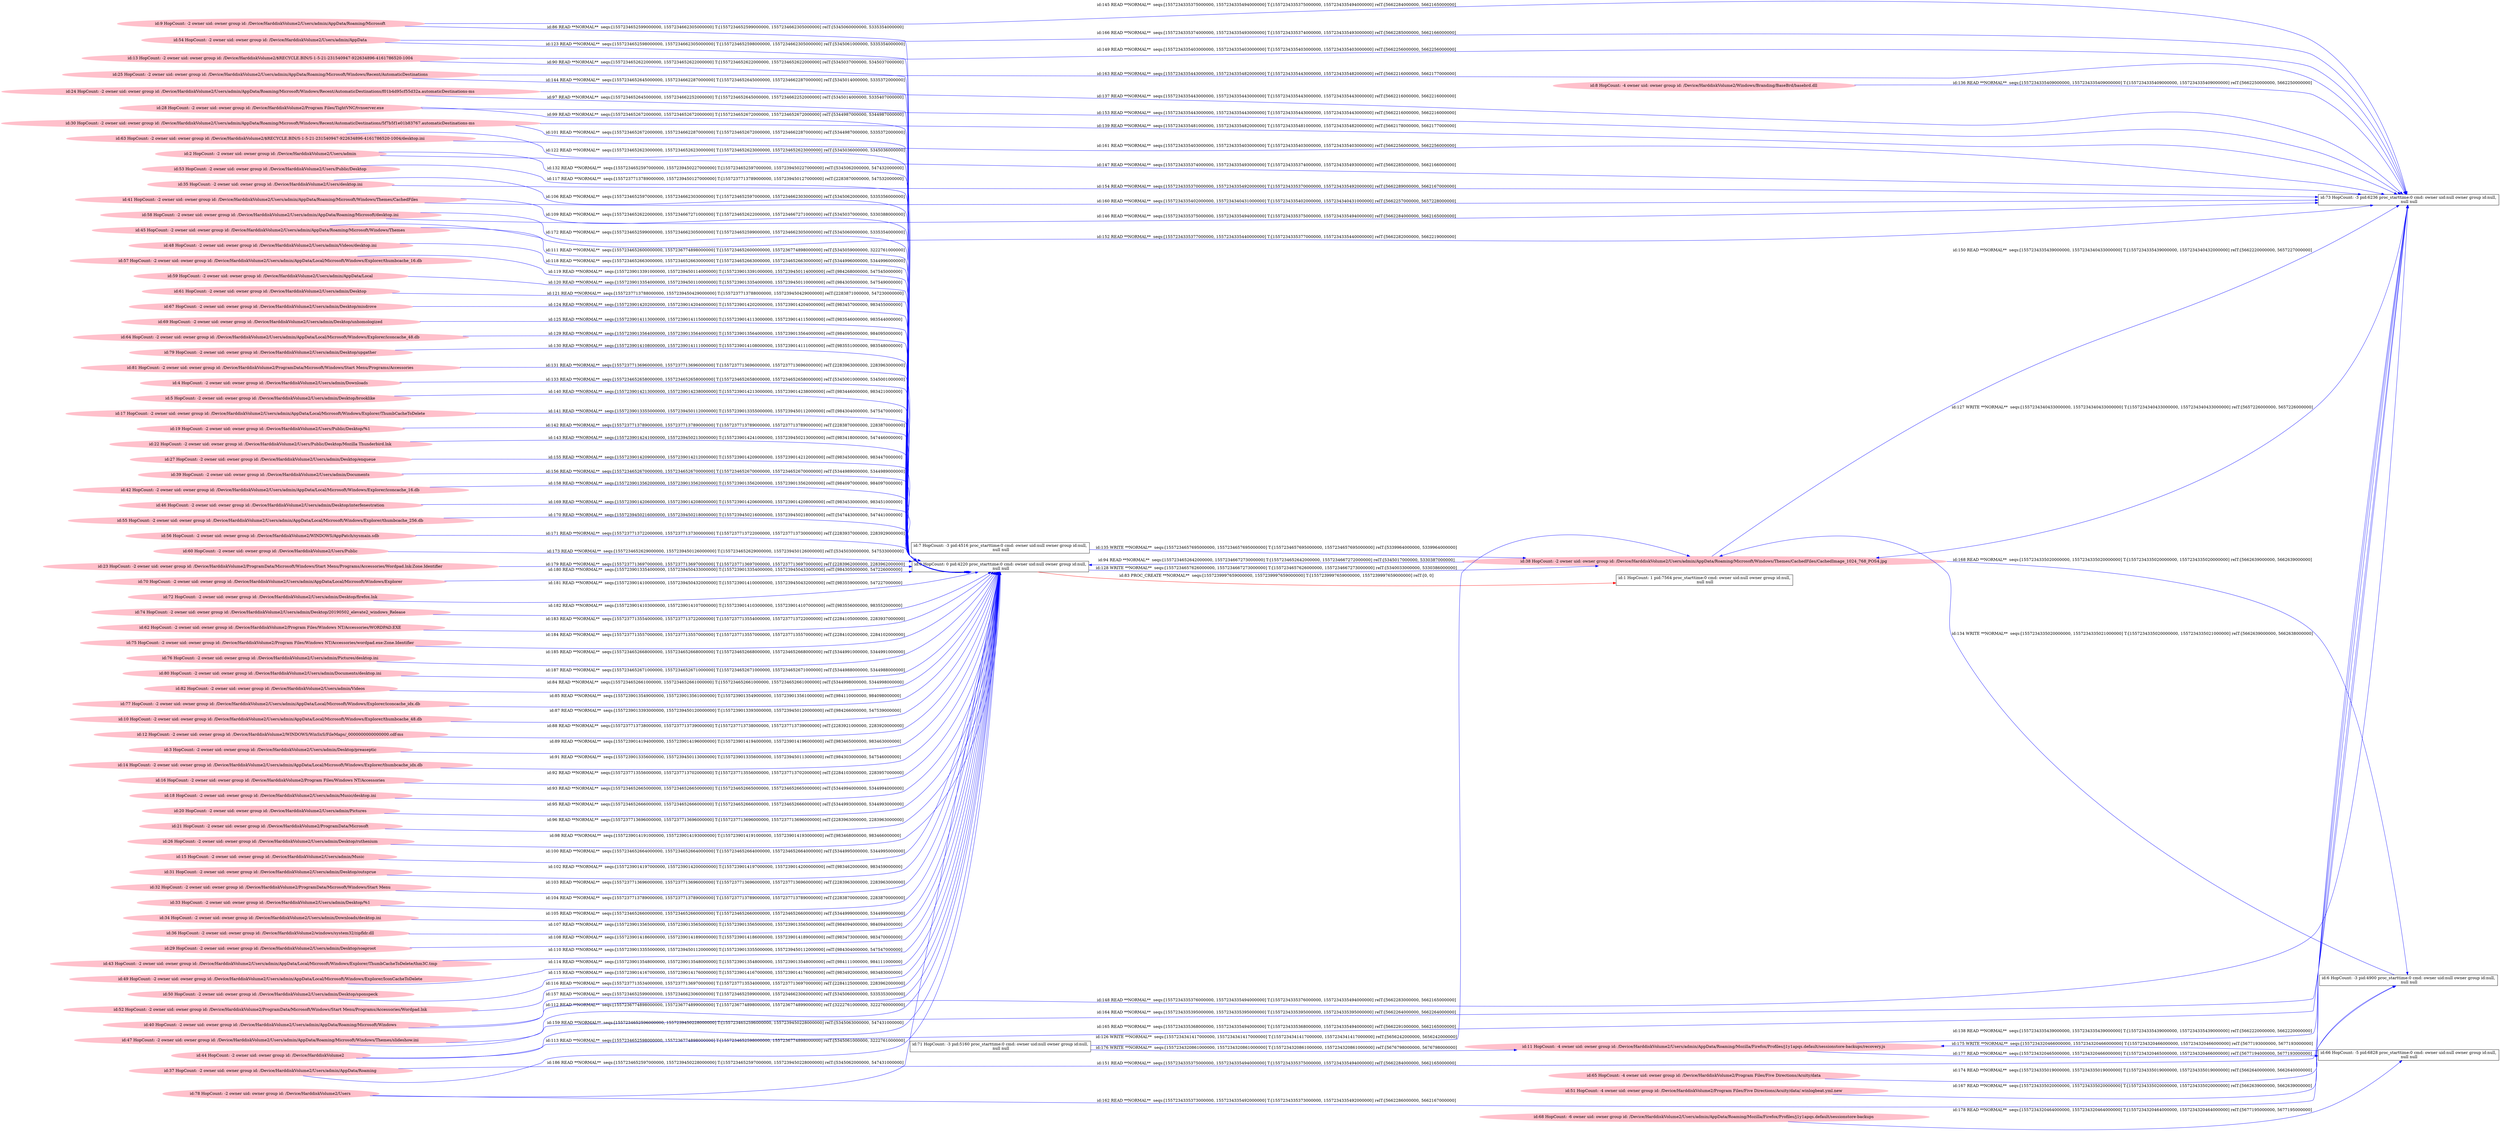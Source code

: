 digraph  {
rankdir=LR
"0"[color=black,label="id:0 HopCount: 0 pid:4220 proc_starttime:0 cmd: owner uid:null owner group id:null,\n null null", shape=box,style=solid];
"1"[color=black,label="id:1 HopCount: 1 pid:7564 proc_starttime:0 cmd: owner uid:null owner group id:null,\n null null", shape=box,style=solid];
"0" -> "1" [id=83,__obj="PROC_CREATE"color=red,label="id:83 PROC_CREATE **NORMAL**  seqs:[1557239997659000000, 1557239997659000000] T:[1557239997659000000, 1557239997659000000] relT:[0, 0]",style=solid];
"82"[color=pink,label="id:82 HopCount: -2 owner uid: owner group id: /Device/HarddiskVolume2/Users/admin/Videos ", shape=oval,style=filled];
"82" -> "0" [id=84,__obj="READ"color=blue,label="id:84 READ **NORMAL**  seqs:[1557234652661000000, 1557234652661000000] T:[1557234652661000000, 1557234652661000000] relT:[5344998000000, 5344998000000]",style=solid];
"77"[color=pink,label="id:77 HopCount: -2 owner uid: owner group id: /Device/HarddiskVolume2/Users/admin/AppData/Local/Microsoft/Windows/Explorer/iconcache_idx.db ", shape=oval,style=filled];
"77" -> "0" [id=85,__obj="READ"color=blue,label="id:85 READ **NORMAL**  seqs:[1557239013549000000, 1557239013561000000] T:[1557239013549000000, 1557239013561000000] relT:[984110000000, 984098000000]",style=solid];
"9"[color=pink,label="id:9 HopCount: -2 owner uid: owner group id: /Device/HarddiskVolume2/Users/admin/AppData/Roaming/Microsoft ", shape=oval,style=filled];
"9" -> "0" [id=86,__obj="READ"color=blue,label="id:86 READ **NORMAL**  seqs:[1557234652599000000, 1557234662305000000] T:[1557234652599000000, 1557234662305000000] relT:[5345060000000, 5335354000000]",style=solid];
"10"[color=pink,label="id:10 HopCount: -2 owner uid: owner group id: /Device/HarddiskVolume2/Users/admin/AppData/Local/Microsoft/Windows/Explorer/thumbcache_48.db ", shape=oval,style=filled];
"10" -> "0" [id=87,__obj="READ"color=blue,label="id:87 READ **NORMAL**  seqs:[1557239013393000000, 1557239450120000000] T:[1557239013393000000, 1557239450120000000] relT:[984266000000, 547539000000]",style=solid];
"12"[color=pink,label="id:12 HopCount: -2 owner uid: owner group id: /Device/HarddiskVolume2/WINDOWS/WinSxS/FileMaps/_0000000000000000.cdf-ms ", shape=oval,style=filled];
"12" -> "0" [id=88,__obj="READ"color=blue,label="id:88 READ **NORMAL**  seqs:[1557237713738000000, 1557237713739000000] T:[1557237713738000000, 1557237713739000000] relT:[2283921000000, 2283920000000]",style=solid];
"3"[color=pink,label="id:3 HopCount: -2 owner uid: owner group id: /Device/HarddiskVolume2/Users/admin/Desktop/preaseptic ", shape=oval,style=filled];
"3" -> "0" [id=89,__obj="READ"color=blue,label="id:89 READ **NORMAL**  seqs:[1557239014194000000, 1557239014196000000] T:[1557239014194000000, 1557239014196000000] relT:[983465000000, 983463000000]",style=solid];
"13"[color=pink,label="id:13 HopCount: -2 owner uid: owner group id: /Device/HarddiskVolume2/$RECYCLE.BIN/S-1-5-21-231540947-922634896-4161786520-1004 ", shape=oval,style=filled];
"13" -> "0" [id=90,__obj="READ"color=blue,label="id:90 READ **NORMAL**  seqs:[1557234652622000000, 1557234652622000000] T:[1557234652622000000, 1557234652622000000] relT:[5345037000000, 5345037000000]",style=solid];
"14"[color=pink,label="id:14 HopCount: -2 owner uid: owner group id: /Device/HarddiskVolume2/Users/admin/AppData/Local/Microsoft/Windows/Explorer/thumbcache_idx.db ", shape=oval,style=filled];
"14" -> "0" [id=91,__obj="READ"color=blue,label="id:91 READ **NORMAL**  seqs:[1557239013356000000, 1557239450113000000] T:[1557239013356000000, 1557239450113000000] relT:[984303000000, 547546000000]",style=solid];
"16"[color=pink,label="id:16 HopCount: -2 owner uid: owner group id: /Device/HarddiskVolume2/Program Files/Windows NT/Accessories ", shape=oval,style=filled];
"16" -> "0" [id=92,__obj="READ"color=blue,label="id:92 READ **NORMAL**  seqs:[1557237713556000000, 1557237713702000000] T:[1557237713556000000, 1557237713702000000] relT:[2284103000000, 2283957000000]",style=solid];
"18"[color=pink,label="id:18 HopCount: -2 owner uid: owner group id: /Device/HarddiskVolume2/Users/admin/Music/desktop.ini ", shape=oval,style=filled];
"18" -> "0" [id=93,__obj="READ"color=blue,label="id:93 READ **NORMAL**  seqs:[1557234652665000000, 1557234652665000000] T:[1557234652665000000, 1557234652665000000] relT:[5344994000000, 5344994000000]",style=solid];
"38"[color=pink,label="id:38 HopCount: -2 owner uid: owner group id: /Device/HarddiskVolume2/Users/admin/AppData/Roaming/Microsoft/Windows/Themes/CachedFiles/CachedImage_1024_768_POS4.jpg ", shape=oval,style=filled];
"38" -> "0" [id=94,__obj="READ"color=blue,label="id:94 READ **NORMAL**  seqs:[1557234652642000000, 1557234667273000000] T:[1557234652642000000, 1557234667272000000] relT:[5345017000000, 5330387000000]",style=solid];
"20"[color=pink,label="id:20 HopCount: -2 owner uid: owner group id: /Device/HarddiskVolume2/Users/admin/Pictures ", shape=oval,style=filled];
"20" -> "0" [id=95,__obj="READ"color=blue,label="id:95 READ **NORMAL**  seqs:[1557234652666000000, 1557234652666000000] T:[1557234652666000000, 1557234652666000000] relT:[5344993000000, 5344993000000]",style=solid];
"21"[color=pink,label="id:21 HopCount: -2 owner uid: owner group id: /Device/HarddiskVolume2/ProgramData/Microsoft ", shape=oval,style=filled];
"21" -> "0" [id=96,__obj="READ"color=blue,label="id:96 READ **NORMAL**  seqs:[1557237713696000000, 1557237713696000000] T:[1557237713696000000, 1557237713696000000] relT:[2283963000000, 2283963000000]",style=solid];
"24"[color=pink,label="id:24 HopCount: -2 owner uid: owner group id: /Device/HarddiskVolume2/Users/admin/AppData/Roaming/Microsoft/Windows/Recent/AutomaticDestinations/f01b4d95cf55d32a.automaticDestinations-ms ", shape=oval,style=filled];
"24" -> "0" [id=97,__obj="READ"color=blue,label="id:97 READ **NORMAL**  seqs:[1557234652645000000, 1557234662252000000] T:[1557234652645000000, 1557234662252000000] relT:[5345014000000, 5335407000000]",style=solid];
"26"[color=pink,label="id:26 HopCount: -2 owner uid: owner group id: /Device/HarddiskVolume2/Users/admin/Desktop/ruthenium ", shape=oval,style=filled];
"26" -> "0" [id=98,__obj="READ"color=blue,label="id:98 READ **NORMAL**  seqs:[1557239014191000000, 1557239014193000000] T:[1557239014191000000, 1557239014193000000] relT:[983468000000, 983466000000]",style=solid];
"28"[color=pink,label="id:28 HopCount: -2 owner uid: owner group id: /Device/HarddiskVolume2/Program Files/TightVNC/tvnserver.exe ", shape=oval,style=filled];
"28" -> "0" [id=99,__obj="READ"color=blue,label="id:99 READ **NORMAL**  seqs:[1557234652672000000, 1557234652672000000] T:[1557234652672000000, 1557234652672000000] relT:[5344987000000, 5344987000000]",style=solid];
"15"[color=pink,label="id:15 HopCount: -2 owner uid: owner group id: /Device/HarddiskVolume2/Users/admin/Music ", shape=oval,style=filled];
"15" -> "0" [id=100,__obj="READ"color=blue,label="id:100 READ **NORMAL**  seqs:[1557234652664000000, 1557234652664000000] T:[1557234652664000000, 1557234652664000000] relT:[5344995000000, 5344995000000]",style=solid];
"30"[color=pink,label="id:30 HopCount: -2 owner uid: owner group id: /Device/HarddiskVolume2/Users/admin/AppData/Roaming/Microsoft/Windows/Recent/AutomaticDestinations/5f7b5f1e01b83767.automaticDestinations-ms ", shape=oval,style=filled];
"30" -> "0" [id=101,__obj="READ"color=blue,label="id:101 READ **NORMAL**  seqs:[1557234652672000000, 1557234662287000000] T:[1557234652672000000, 1557234662287000000] relT:[5344987000000, 5335372000000]",style=solid];
"31"[color=pink,label="id:31 HopCount: -2 owner uid: owner group id: /Device/HarddiskVolume2/Users/admin/Desktop/outsprue ", shape=oval,style=filled];
"31" -> "0" [id=102,__obj="READ"color=blue,label="id:102 READ **NORMAL**  seqs:[1557239014197000000, 1557239014200000000] T:[1557239014197000000, 1557239014200000000] relT:[983462000000, 983459000000]",style=solid];
"32"[color=pink,label="id:32 HopCount: -2 owner uid: owner group id: /Device/HarddiskVolume2/ProgramData/Microsoft/Windows/Start Menu ", shape=oval,style=filled];
"32" -> "0" [id=103,__obj="READ"color=blue,label="id:103 READ **NORMAL**  seqs:[1557237713696000000, 1557237713696000000] T:[1557237713696000000, 1557237713696000000] relT:[2283963000000, 2283963000000]",style=solid];
"33"[color=pink,label="id:33 HopCount: -2 owner uid: owner group id: /Device/HarddiskVolume2/Users/admin/Desktop/%1 ", shape=oval,style=filled];
"33" -> "0" [id=104,__obj="READ"color=blue,label="id:104 READ **NORMAL**  seqs:[1557237713789000000, 1557237713789000000] T:[1557237713789000000, 1557237713789000000] relT:[2283870000000, 2283870000000]",style=solid];
"34"[color=pink,label="id:34 HopCount: -2 owner uid: owner group id: /Device/HarddiskVolume2/Users/admin/Downloads/desktop.ini ", shape=oval,style=filled];
"34" -> "0" [id=105,__obj="READ"color=blue,label="id:105 READ **NORMAL**  seqs:[1557234652660000000, 1557234652660000000] T:[1557234652660000000, 1557234652660000000] relT:[5344999000000, 5344999000000]",style=solid];
"35"[color=pink,label="id:35 HopCount: -2 owner uid: owner group id: /Device/HarddiskVolume2/Users/desktop.ini ", shape=oval,style=filled];
"35" -> "0" [id=106,__obj="READ"color=blue,label="id:106 READ **NORMAL**  seqs:[1557234652597000000, 1557234662303000000] T:[1557234652597000000, 1557234662303000000] relT:[5345062000000, 5335356000000]",style=solid];
"36"[color=pink,label="id:36 HopCount: -2 owner uid: owner group id: /Device/HarddiskVolume2/windows/system32/zipfldr.dll ", shape=oval,style=filled];
"36" -> "0" [id=107,__obj="READ"color=blue,label="id:107 READ **NORMAL**  seqs:[1557239013565000000, 1557239013565000000] T:[1557239013565000000, 1557239013565000000] relT:[984094000000, 984094000000]",style=solid];
"29"[color=pink,label="id:29 HopCount: -2 owner uid: owner group id: /Device/HarddiskVolume2/Users/admin/Desktop/soaproot ", shape=oval,style=filled];
"29" -> "0" [id=108,__obj="READ"color=blue,label="id:108 READ **NORMAL**  seqs:[1557239014186000000, 1557239014189000000] T:[1557239014186000000, 1557239014189000000] relT:[983473000000, 983470000000]",style=solid];
"41"[color=pink,label="id:41 HopCount: -2 owner uid: owner group id: /Device/HarddiskVolume2/Users/admin/AppData/Roaming/Microsoft/Windows/Themes/CachedFiles ", shape=oval,style=filled];
"41" -> "0" [id=109,__obj="READ"color=blue,label="id:109 READ **NORMAL**  seqs:[1557234652622000000, 1557234667271000000] T:[1557234652622000000, 1557234667271000000] relT:[5345037000000, 5330388000000]",style=solid];
"43"[color=pink,label="id:43 HopCount: -2 owner uid: owner group id: /Device/HarddiskVolume2/Users/admin/AppData/Local/Microsoft/Windows/Explorer/ThumbCacheToDelete/thm3C.tmp ", shape=oval,style=filled];
"43" -> "0" [id=110,__obj="READ"color=blue,label="id:110 READ **NORMAL**  seqs:[1557239013355000000, 1557239450112000000] T:[1557239013355000000, 1557239450112000000] relT:[984304000000, 547547000000]",style=solid];
"45"[color=pink,label="id:45 HopCount: -2 owner uid: owner group id: /Device/HarddiskVolume2/Users/admin/AppData/Roaming/Microsoft/Windows/Themes ", shape=oval,style=filled];
"45" -> "0" [id=111,__obj="READ"color=blue,label="id:111 READ **NORMAL**  seqs:[1557234652600000000, 1557236774898000000] T:[1557234652600000000, 1557236774898000000] relT:[5345059000000, 3222761000000]",style=solid];
"47"[color=pink,label="id:47 HopCount: -2 owner uid: owner group id: /Device/HarddiskVolume2/Users/admin/AppData/Roaming/Microsoft/Windows/Themes/slideshow.ini ", shape=oval,style=filled];
"47" -> "0" [id=112,__obj="READ"color=blue,label="id:112 READ **NORMAL**  seqs:[1557236774898000000, 1557236774899000000] T:[1557236774898000000, 1557236774899000000] relT:[3222761000000, 3222760000000]",style=solid];
"37"[color=pink,label="id:37 HopCount: -2 owner uid: owner group id: /Device/HarddiskVolume2/Users/admin/AppData/Roaming ", shape=oval,style=filled];
"37" -> "0" [id=113,__obj="READ"color=blue,label="id:113 READ **NORMAL**  seqs:[1557234652598000000, 1557236774898000000] T:[1557234652598000000, 1557236774898000000] relT:[5345061000000, 3222761000000]",style=solid];
"49"[color=pink,label="id:49 HopCount: -2 owner uid: owner group id: /Device/HarddiskVolume2/Users/admin/AppData/Local/Microsoft/Windows/Explorer/IconCacheToDelete ", shape=oval,style=filled];
"49" -> "0" [id=114,__obj="READ"color=blue,label="id:114 READ **NORMAL**  seqs:[1557239013548000000, 1557239013548000000] T:[1557239013548000000, 1557239013548000000] relT:[984111000000, 984111000000]",style=solid];
"50"[color=pink,label="id:50 HopCount: -2 owner uid: owner group id: /Device/HarddiskVolume2/Users/admin/Desktop/sponspeck ", shape=oval,style=filled];
"50" -> "0" [id=115,__obj="READ"color=blue,label="id:115 READ **NORMAL**  seqs:[1557239014167000000, 1557239014176000000] T:[1557239014167000000, 1557239014176000000] relT:[983492000000, 983483000000]",style=solid];
"52"[color=pink,label="id:52 HopCount: -2 owner uid: owner group id: /Device/HarddiskVolume2/ProgramData/Microsoft/Windows/Start Menu/Programs/Accessories/Wordpad.lnk ", shape=oval,style=filled];
"52" -> "0" [id=116,__obj="READ"color=blue,label="id:116 READ **NORMAL**  seqs:[1557237713534000000, 1557237713697000000] T:[1557237713534000000, 1557237713697000000] relT:[2284125000000, 2283962000000]",style=solid];
"53"[color=pink,label="id:53 HopCount: -2 owner uid: owner group id: /Device/HarddiskVolume2/Users/Public/Desktop ", shape=oval,style=filled];
"53" -> "0" [id=117,__obj="READ"color=blue,label="id:117 READ **NORMAL**  seqs:[1557237713789000000, 1557239450127000000] T:[1557237713789000000, 1557239450127000000] relT:[2283870000000, 547532000000]",style=solid];
"48"[color=pink,label="id:48 HopCount: -2 owner uid: owner group id: /Device/HarddiskVolume2/Users/admin/Videos/desktop.ini ", shape=oval,style=filled];
"48" -> "0" [id=118,__obj="READ"color=blue,label="id:118 READ **NORMAL**  seqs:[1557234652663000000, 1557234652663000000] T:[1557234652663000000, 1557234652663000000] relT:[5344996000000, 5344996000000]",style=solid];
"57"[color=pink,label="id:57 HopCount: -2 owner uid: owner group id: /Device/HarddiskVolume2/Users/admin/AppData/Local/Microsoft/Windows/Explorer/thumbcache_16.db ", shape=oval,style=filled];
"57" -> "0" [id=119,__obj="READ"color=blue,label="id:119 READ **NORMAL**  seqs:[1557239013391000000, 1557239450114000000] T:[1557239013391000000, 1557239450114000000] relT:[984268000000, 547545000000]",style=solid];
"59"[color=pink,label="id:59 HopCount: -2 owner uid: owner group id: /Device/HarddiskVolume2/Users/admin/AppData/Local ", shape=oval,style=filled];
"59" -> "0" [id=120,__obj="READ"color=blue,label="id:120 READ **NORMAL**  seqs:[1557239013354000000, 1557239450110000000] T:[1557239013354000000, 1557239450110000000] relT:[984305000000, 547549000000]",style=solid];
"61"[color=pink,label="id:61 HopCount: -2 owner uid: owner group id: /Device/HarddiskVolume2/Users/admin/Desktop ", shape=oval,style=filled];
"61" -> "0" [id=121,__obj="READ"color=blue,label="id:121 READ **NORMAL**  seqs:[1557237713788000000, 1557239450429000000] T:[1557237713788000000, 1557239450429000000] relT:[2283871000000, 547230000000]",style=solid];
"63"[color=pink,label="id:63 HopCount: -2 owner uid: owner group id: /Device/HarddiskVolume2/$RECYCLE.BIN/S-1-5-21-231540947-922634896-4161786520-1004/desktop.ini ", shape=oval,style=filled];
"63" -> "0" [id=122,__obj="READ"color=blue,label="id:122 READ **NORMAL**  seqs:[1557234652623000000, 1557234652623000000] T:[1557234652623000000, 1557234652623000000] relT:[5345036000000, 5345036000000]",style=solid];
"54"[color=pink,label="id:54 HopCount: -2 owner uid: owner group id: /Device/HarddiskVolume2/Users/admin/AppData ", shape=oval,style=filled];
"54" -> "0" [id=123,__obj="READ"color=blue,label="id:123 READ **NORMAL**  seqs:[1557234652598000000, 1557234662305000000] T:[1557234652598000000, 1557234662305000000] relT:[5345061000000, 5335354000000]",style=solid];
"67"[color=pink,label="id:67 HopCount: -2 owner uid: owner group id: /Device/HarddiskVolume2/Users/admin/Desktop/misdrove ", shape=oval,style=filled];
"67" -> "0" [id=124,__obj="READ"color=blue,label="id:124 READ **NORMAL**  seqs:[1557239014202000000, 1557239014204000000] T:[1557239014202000000, 1557239014204000000] relT:[983457000000, 983455000000]",style=solid];
"69"[color=pink,label="id:69 HopCount: -2 owner uid: owner group id: /Device/HarddiskVolume2/Users/admin/Desktop/unhomologized ", shape=oval,style=filled];
"69" -> "0" [id=125,__obj="READ"color=blue,label="id:125 READ **NORMAL**  seqs:[1557239014113000000, 1557239014115000000] T:[1557239014113000000, 1557239014115000000] relT:[983546000000, 983544000000]",style=solid];
"71"[color=black,label="id:71 HopCount: -3 pid:5160 proc_starttime:0 cmd: owner uid:null owner group id:null,\n null null", shape=box,style=solid];
"71" -> "38" [id=126,__obj="WRITE"color=blue,label="id:126 WRITE **NORMAL**  seqs:[1557234341417000000, 1557234341417000000] T:[1557234341417000000, 1557234341417000000] relT:[5656242000000, 5656242000000]",style=solid];
"73"[color=black,label="id:73 HopCount: -3 pid:6236 proc_starttime:0 cmd: owner uid:null owner group id:null,\n null null", shape=box,style=solid];
"73" -> "38" [id=127,__obj="WRITE"color=blue,label="id:127 WRITE **NORMAL**  seqs:[1557234340433000000, 1557234340433000000] T:[1557234340433000000, 1557234340433000000] relT:[5657226000000, 5657226000000]",style=solid];
"0" -> "38" [id=128,__obj="WRITE"color=blue,label="id:128 WRITE **NORMAL**  seqs:[1557234657626000000, 1557234667273000000] T:[1557234657626000000, 1557234667273000000] relT:[5340033000000, 5330386000000]",style=solid];
"64"[color=pink,label="id:64 HopCount: -2 owner uid: owner group id: /Device/HarddiskVolume2/Users/admin/AppData/Local/Microsoft/Windows/Explorer/iconcache_48.db ", shape=oval,style=filled];
"64" -> "0" [id=129,__obj="READ"color=blue,label="id:129 READ **NORMAL**  seqs:[1557239013564000000, 1557239013564000000] T:[1557239013564000000, 1557239013564000000] relT:[984095000000, 984095000000]",style=solid];
"79"[color=pink,label="id:79 HopCount: -2 owner uid: owner group id: /Device/HarddiskVolume2/Users/admin/Desktop/upgather ", shape=oval,style=filled];
"79" -> "0" [id=130,__obj="READ"color=blue,label="id:130 READ **NORMAL**  seqs:[1557239014108000000, 1557239014111000000] T:[1557239014108000000, 1557239014111000000] relT:[983551000000, 983548000000]",style=solid];
"81"[color=pink,label="id:81 HopCount: -2 owner uid: owner group id: /Device/HarddiskVolume2/ProgramData/Microsoft/Windows/Start Menu/Programs/Accessories ", shape=oval,style=filled];
"81" -> "0" [id=131,__obj="READ"color=blue,label="id:131 READ **NORMAL**  seqs:[1557237713696000000, 1557237713696000000] T:[1557237713696000000, 1557237713696000000] relT:[2283963000000, 2283963000000]",style=solid];
"2"[color=pink,label="id:2 HopCount: -2 owner uid: owner group id: /Device/HarddiskVolume2/Users/admin ", shape=oval,style=filled];
"2" -> "0" [id=132,__obj="READ"color=blue,label="id:132 READ **NORMAL**  seqs:[1557234652597000000, 1557239450227000000] T:[1557234652597000000, 1557239450227000000] relT:[5345062000000, 547432000000]",style=solid];
"4"[color=pink,label="id:4 HopCount: -2 owner uid: owner group id: /Device/HarddiskVolume2/Users/admin/Downloads ", shape=oval,style=filled];
"4" -> "0" [id=133,__obj="READ"color=blue,label="id:133 READ **NORMAL**  seqs:[1557234652658000000, 1557234652658000000] T:[1557234652658000000, 1557234652658000000] relT:[5345001000000, 5345001000000]",style=solid];
"6"[color=black,label="id:6 HopCount: -3 pid:4900 proc_starttime:0 cmd: owner uid:null owner group id:null,\n null null", shape=box,style=solid];
"6" -> "38" [id=134,__obj="WRITE"color=blue,label="id:134 WRITE **NORMAL**  seqs:[1557234335020000000, 1557234335021000000] T:[1557234335020000000, 1557234335021000000] relT:[5662639000000, 5662638000000]",style=solid];
"7"[color=black,label="id:7 HopCount: -3 pid:4516 proc_starttime:0 cmd: owner uid:null owner group id:null,\n null null", shape=box,style=solid];
"7" -> "38" [id=135,__obj="WRITE"color=blue,label="id:135 WRITE **NORMAL**  seqs:[1557234657695000000, 1557234657695000000] T:[1557234657695000000, 1557234657695000000] relT:[5339964000000, 5339964000000]",style=solid];
"8"[color=pink,label="id:8 HopCount: -4 owner uid: owner group id: /Device/HarddiskVolume2/Windows/Branding/BaseBrd/basebrd.dll ", shape=oval,style=filled];
"8" -> "73" [id=136,__obj="READ"color=blue,label="id:136 READ **NORMAL**  seqs:[1557234335409000000, 1557234335409000000] T:[1557234335409000000, 1557234335409000000] relT:[5662250000000, 5662250000000]",style=solid];
"24" -> "73" [id=137,__obj="READ"color=blue,label="id:137 READ **NORMAL**  seqs:[1557234335443000000, 1557234335443000000] T:[1557234335443000000, 1557234335443000000] relT:[5662216000000, 5662216000000]",style=solid];
"11"[color=pink,label="id:11 HopCount: -4 owner uid: owner group id: /Device/HarddiskVolume2/Users/admin/AppData/Roaming/Mozilla/Firefox/Profiles/j1y1apqs.default/sessionstore-backups/recovery.js ", shape=oval,style=filled];
"11" -> "73" [id=138,__obj="READ"color=blue,label="id:138 READ **NORMAL**  seqs:[1557234335439000000, 1557234335439000000] T:[1557234335439000000, 1557234335439000000] relT:[5662220000000, 5662220000000]",style=solid];
"30" -> "73" [id=139,__obj="READ"color=blue,label="id:139 READ **NORMAL**  seqs:[1557234335481000000, 1557234335482000000] T:[1557234335481000000, 1557234335482000000] relT:[5662178000000, 5662177000000]",style=solid];
"5"[color=pink,label="id:5 HopCount: -2 owner uid: owner group id: /Device/HarddiskVolume2/Users/admin/Desktop/brooklike ", shape=oval,style=filled];
"5" -> "0" [id=140,__obj="READ"color=blue,label="id:140 READ **NORMAL**  seqs:[1557239014213000000, 1557239014238000000] T:[1557239014213000000, 1557239014238000000] relT:[983446000000, 983421000000]",style=solid];
"17"[color=pink,label="id:17 HopCount: -2 owner uid: owner group id: /Device/HarddiskVolume2/Users/admin/AppData/Local/Microsoft/Windows/Explorer/ThumbCacheToDelete ", shape=oval,style=filled];
"17" -> "0" [id=141,__obj="READ"color=blue,label="id:141 READ **NORMAL**  seqs:[1557239013355000000, 1557239450112000000] T:[1557239013355000000, 1557239450112000000] relT:[984304000000, 547547000000]",style=solid];
"19"[color=pink,label="id:19 HopCount: -2 owner uid: owner group id: /Device/HarddiskVolume2/Users/Public/Desktop/%1 ", shape=oval,style=filled];
"19" -> "0" [id=142,__obj="READ"color=blue,label="id:142 READ **NORMAL**  seqs:[1557237713789000000, 1557237713789000000] T:[1557237713789000000, 1557237713789000000] relT:[2283870000000, 2283870000000]",style=solid];
"22"[color=pink,label="id:22 HopCount: -2 owner uid: owner group id: /Device/HarddiskVolume2/Users/Public/Desktop/Mozilla Thunderbird.lnk ", shape=oval,style=filled];
"22" -> "0" [id=143,__obj="READ"color=blue,label="id:143 READ **NORMAL**  seqs:[1557239014241000000, 1557239450213000000] T:[1557239014241000000, 1557239450213000000] relT:[983418000000, 547446000000]",style=solid];
"25"[color=pink,label="id:25 HopCount: -2 owner uid: owner group id: /Device/HarddiskVolume2/Users/admin/AppData/Roaming/Microsoft/Windows/Recent/AutomaticDestinations ", shape=oval,style=filled];
"25" -> "0" [id=144,__obj="READ"color=blue,label="id:144 READ **NORMAL**  seqs:[1557234652645000000, 1557234662287000000] T:[1557234652645000000, 1557234662287000000] relT:[5345014000000, 5335372000000]",style=solid];
"9" -> "73" [id=145,__obj="READ"color=blue,label="id:145 READ **NORMAL**  seqs:[1557234335375000000, 1557234335494000000] T:[1557234335375000000, 1557234335494000000] relT:[5662284000000, 5662165000000]",style=solid];
"58"[color=pink,label="id:58 HopCount: -2 owner uid: owner group id: /Device/HarddiskVolume2/Users/admin/AppData/Roaming/Microsoft/desktop.ini ", shape=oval,style=filled];
"58" -> "73" [id=146,__obj="READ"color=blue,label="id:146 READ **NORMAL**  seqs:[1557234335375000000, 1557234335494000000] T:[1557234335375000000, 1557234335494000000] relT:[5662284000000, 5662165000000]",style=solid];
"2" -> "73" [id=147,__obj="READ"color=blue,label="id:147 READ **NORMAL**  seqs:[1557234335374000000, 1557234335493000000] T:[1557234335374000000, 1557234335493000000] relT:[5662285000000, 5662166000000]",style=solid];
"40"[color=pink,label="id:40 HopCount: -2 owner uid: owner group id: /Device/HarddiskVolume2/Users/admin/AppData/Roaming/Microsoft/Windows ", shape=oval,style=filled];
"40" -> "73" [id=148,__obj="READ"color=blue,label="id:148 READ **NORMAL**  seqs:[1557234335376000000, 1557234335494000000] T:[1557234335376000000, 1557234335494000000] relT:[5662283000000, 5662165000000]",style=solid];
"13" -> "73" [id=149,__obj="READ"color=blue,label="id:149 READ **NORMAL**  seqs:[1557234335403000000, 1557234335403000000] T:[1557234335403000000, 1557234335403000000] relT:[5662256000000, 5662256000000]",style=solid];
"38" -> "73" [id=150,__obj="READ"color=blue,label="id:150 READ **NORMAL**  seqs:[1557234335439000000, 1557234340433000000] T:[1557234335439000000, 1557234340432000000] relT:[5662220000000, 5657227000000]",style=solid];
"37" -> "73" [id=151,__obj="READ"color=blue,label="id:151 READ **NORMAL**  seqs:[1557234335375000000, 1557234335494000000] T:[1557234335375000000, 1557234335494000000] relT:[5662284000000, 5662165000000]",style=solid];
"45" -> "73" [id=152,__obj="READ"color=blue,label="id:152 READ **NORMAL**  seqs:[1557234335377000000, 1557234335440000000] T:[1557234335377000000, 1557234335440000000] relT:[5662282000000, 5662219000000]",style=solid];
"28" -> "73" [id=153,__obj="READ"color=blue,label="id:153 READ **NORMAL**  seqs:[1557234335443000000, 1557234335443000000] T:[1557234335443000000, 1557234335443000000] relT:[5662216000000, 5662216000000]",style=solid];
"35" -> "73" [id=154,__obj="READ"color=blue,label="id:154 READ **NORMAL**  seqs:[1557234335370000000, 1557234335492000000] T:[1557234335370000000, 1557234335492000000] relT:[5662289000000, 5662167000000]",style=solid];
"27"[color=pink,label="id:27 HopCount: -2 owner uid: owner group id: /Device/HarddiskVolume2/Users/admin/Desktop/enqueue ", shape=oval,style=filled];
"27" -> "0" [id=155,__obj="READ"color=blue,label="id:155 READ **NORMAL**  seqs:[1557239014209000000, 1557239014212000000] T:[1557239014209000000, 1557239014212000000] relT:[983450000000, 983447000000]",style=solid];
"39"[color=pink,label="id:39 HopCount: -2 owner uid: owner group id: /Device/HarddiskVolume2/Users/admin/Documents ", shape=oval,style=filled];
"39" -> "0" [id=156,__obj="READ"color=blue,label="id:156 READ **NORMAL**  seqs:[1557234652670000000, 1557234652670000000] T:[1557234652670000000, 1557234652670000000] relT:[5344989000000, 5344989000000]",style=solid];
"40" -> "0" [id=157,__obj="READ"color=blue,label="id:157 READ **NORMAL**  seqs:[1557234652599000000, 1557234662306000000] T:[1557234652599000000, 1557234662306000000] relT:[5345060000000, 5335353000000]",style=solid];
"42"[color=pink,label="id:42 HopCount: -2 owner uid: owner group id: /Device/HarddiskVolume2/Users/admin/AppData/Local/Microsoft/Windows/Explorer/iconcache_16.db ", shape=oval,style=filled];
"42" -> "0" [id=158,__obj="READ"color=blue,label="id:158 READ **NORMAL**  seqs:[1557239013562000000, 1557239013562000000] T:[1557239013562000000, 1557239013562000000] relT:[984097000000, 984097000000]",style=solid];
"44"[color=pink,label="id:44 HopCount: -2 owner uid: owner group id: /Device/HarddiskVolume2 ", shape=oval,style=filled];
"44" -> "0" [id=159,__obj="READ"color=blue,label="id:159 READ **NORMAL**  seqs:[1557234652596000000, 1557239450228000000] T:[1557234652596000000, 1557239450228000000] relT:[5345063000000, 547431000000]",style=solid];
"41" -> "73" [id=160,__obj="READ"color=blue,label="id:160 READ **NORMAL**  seqs:[1557234335402000000, 1557234340431000000] T:[1557234335402000000, 1557234340431000000] relT:[5662257000000, 5657228000000]",style=solid];
"63" -> "73" [id=161,__obj="READ"color=blue,label="id:161 READ **NORMAL**  seqs:[1557234335403000000, 1557234335403000000] T:[1557234335403000000, 1557234335403000000] relT:[5662256000000, 5662256000000]",style=solid];
"78"[color=pink,label="id:78 HopCount: -2 owner uid: owner group id: /Device/HarddiskVolume2/Users ", shape=oval,style=filled];
"78" -> "73" [id=162,__obj="READ"color=blue,label="id:162 READ **NORMAL**  seqs:[1557234335373000000, 1557234335492000000] T:[1557234335373000000, 1557234335492000000] relT:[5662286000000, 5662167000000]",style=solid];
"25" -> "73" [id=163,__obj="READ"color=blue,label="id:163 READ **NORMAL**  seqs:[1557234335443000000, 1557234335482000000] T:[1557234335443000000, 1557234335482000000] relT:[5662216000000, 5662177000000]",style=solid];
"47" -> "73" [id=164,__obj="READ"color=blue,label="id:164 READ **NORMAL**  seqs:[1557234335395000000, 1557234335395000000] T:[1557234335395000000, 1557234335395000000] relT:[5662264000000, 5662264000000]",style=solid];
"44" -> "73" [id=165,__obj="READ"color=blue,label="id:165 READ **NORMAL**  seqs:[1557234335368000000, 1557234335494000000] T:[1557234335368000000, 1557234335494000000] relT:[5662291000000, 5662165000000]",style=solid];
"54" -> "73" [id=166,__obj="READ"color=blue,label="id:166 READ **NORMAL**  seqs:[1557234335374000000, 1557234335493000000] T:[1557234335374000000, 1557234335493000000] relT:[5662285000000, 5662166000000]",style=solid];
"51"[color=pink,label="id:51 HopCount: -4 owner uid: owner group id: /Device/HarddiskVolume2/Program Files/Five Directions/Acuity/data/.winlogbeat.yml.new ", shape=oval,style=filled];
"51" -> "6" [id=167,__obj="READ"color=blue,label="id:167 READ **NORMAL**  seqs:[1557234335020000000, 1557234335020000000] T:[1557234335020000000, 1557234335020000000] relT:[5662639000000, 5662639000000]",style=solid];
"38" -> "6" [id=168,__obj="READ"color=blue,label="id:168 READ **NORMAL**  seqs:[1557234335020000000, 1557234335020000000] T:[1557234335020000000, 1557234335020000000] relT:[5662639000000, 5662639000000]",style=solid];
"46"[color=pink,label="id:46 HopCount: -2 owner uid: owner group id: /Device/HarddiskVolume2/Users/admin/Desktop/interfenestration ", shape=oval,style=filled];
"46" -> "0" [id=169,__obj="READ"color=blue,label="id:169 READ **NORMAL**  seqs:[1557239014206000000, 1557239014208000000] T:[1557239014206000000, 1557239014208000000] relT:[983453000000, 983451000000]",style=solid];
"55"[color=pink,label="id:55 HopCount: -2 owner uid: owner group id: /Device/HarddiskVolume2/Users/admin/AppData/Local/Microsoft/Windows/Explorer/thumbcache_256.db ", shape=oval,style=filled];
"55" -> "0" [id=170,__obj="READ"color=blue,label="id:170 READ **NORMAL**  seqs:[1557239450216000000, 1557239450218000000] T:[1557239450216000000, 1557239450218000000] relT:[547443000000, 547441000000]",style=solid];
"56"[color=pink,label="id:56 HopCount: -2 owner uid: owner group id: /Device/HarddiskVolume2/WINDOWS/AppPatch/sysmain.sdb ", shape=oval,style=filled];
"56" -> "0" [id=171,__obj="READ"color=blue,label="id:171 READ **NORMAL**  seqs:[1557237713722000000, 1557237713730000000] T:[1557237713722000000, 1557237713730000000] relT:[2283937000000, 2283929000000]",style=solid];
"58" -> "0" [id=172,__obj="READ"color=blue,label="id:172 READ **NORMAL**  seqs:[1557234652599000000, 1557234662305000000] T:[1557234652599000000, 1557234662305000000] relT:[5345060000000, 5335354000000]",style=solid];
"60"[color=pink,label="id:60 HopCount: -2 owner uid: owner group id: /Device/HarddiskVolume2/Users/Public ", shape=oval,style=filled];
"60" -> "0" [id=173,__obj="READ"color=blue,label="id:173 READ **NORMAL**  seqs:[1557234652629000000, 1557239450126000000] T:[1557234652629000000, 1557239450126000000] relT:[5345030000000, 547533000000]",style=solid];
"65"[color=pink,label="id:65 HopCount: -4 owner uid: owner group id: /Device/HarddiskVolume2/Program Files/Five Directions/Acuity/data ", shape=oval,style=filled];
"65" -> "6" [id=174,__obj="READ"color=blue,label="id:174 READ **NORMAL**  seqs:[1557234335019000000, 1557234335019000000] T:[1557234335019000000, 1557234335019000000] relT:[5662640000000, 5662640000000]",style=solid];
"66"[color=black,label="id:66 HopCount: -5 pid:6828 proc_starttime:0 cmd: owner uid:null owner group id:null,\n null null", shape=box,style=solid];
"66" -> "11" [id=175,__obj="WRITE"color=blue,label="id:175 WRITE **NORMAL**  seqs:[1557234320466000000, 1557234320466000000] T:[1557234320466000000, 1557234320466000000] relT:[5677193000000, 5677193000000]",style=solid];
"71" -> "11" [id=176,__obj="WRITE"color=blue,label="id:176 WRITE **NORMAL**  seqs:[1557234320861000000, 1557234320861000000] T:[1557234320861000000, 1557234320861000000] relT:[5676798000000, 5676798000000]",style=solid];
"11" -> "66" [id=177,__obj="READ"color=blue,label="id:177 READ **NORMAL**  seqs:[1557234320465000000, 1557234320466000000] T:[1557234320465000000, 1557234320466000000] relT:[5677194000000, 5677193000000]",style=solid];
"68"[color=pink,label="id:68 HopCount: -6 owner uid: owner group id: /Device/HarddiskVolume2/Users/admin/AppData/Roaming/Mozilla/Firefox/Profiles/j1y1apqs.default/sessionstore-backups ", shape=oval,style=filled];
"68" -> "66" [id=178,__obj="READ"color=blue,label="id:178 READ **NORMAL**  seqs:[1557234320464000000, 1557234320464000000] T:[1557234320464000000, 1557234320464000000] relT:[5677195000000, 5677195000000]",style=solid];
"23"[color=pink,label="id:23 HopCount: -2 owner uid: owner group id: /Device/HarddiskVolume2/ProgramData/Microsoft/Windows/Start Menu/Programs/Accessories/Wordpad.lnk:Zone.Identifier ", shape=oval,style=filled];
"23" -> "0" [id=179,__obj="READ"color=blue,label="id:179 READ **NORMAL**  seqs:[1557237713697000000, 1557237713697000000] T:[1557237713697000000, 1557237713697000000] relT:[2283962000000, 2283962000000]",style=solid];
"70"[color=pink,label="id:70 HopCount: -2 owner uid: owner group id: /Device/HarddiskVolume2/Users/admin/AppData/Local/Microsoft/Windows/Explorer ", shape=oval,style=filled];
"70" -> "0" [id=180,__obj="READ"color=blue,label="id:180 READ **NORMAL**  seqs:[1557239013354000000, 1557239450433000000] T:[1557239013354000000, 1557239450433000000] relT:[984305000000, 547226000000]",style=solid];
"72"[color=pink,label="id:72 HopCount: -2 owner uid: owner group id: /Device/HarddiskVolume2/Users/admin/Desktop/firefox.lnk ", shape=oval,style=filled];
"72" -> "0" [id=181,__obj="READ"color=blue,label="id:181 READ **NORMAL**  seqs:[1557239014100000000, 1557239450432000000] T:[1557239014100000000, 1557239450432000000] relT:[983559000000, 547227000000]",style=solid];
"74"[color=pink,label="id:74 HopCount: -2 owner uid: owner group id: /Device/HarddiskVolume2/Users/admin/Desktop/20190502_elevate2_windows_Release ", shape=oval,style=filled];
"74" -> "0" [id=182,__obj="READ"color=blue,label="id:182 READ **NORMAL**  seqs:[1557239014103000000, 1557239014107000000] T:[1557239014103000000, 1557239014107000000] relT:[983556000000, 983552000000]",style=solid];
"62"[color=pink,label="id:62 HopCount: -2 owner uid: owner group id: /Device/HarddiskVolume2/Program Files/Windows NT/Accessories/WORDPAD.EXE ", shape=oval,style=filled];
"62" -> "0" [id=183,__obj="READ"color=blue,label="id:183 READ **NORMAL**  seqs:[1557237713554000000, 1557237713722000000] T:[1557237713554000000, 1557237713722000000] relT:[2284105000000, 2283937000000]",style=solid];
"75"[color=pink,label="id:75 HopCount: -2 owner uid: owner group id: /Device/HarddiskVolume2/Program Files/Windows NT/Accessories/wordpad.exe:Zone.Identifier ", shape=oval,style=filled];
"75" -> "0" [id=184,__obj="READ"color=blue,label="id:184 READ **NORMAL**  seqs:[1557237713557000000, 1557237713557000000] T:[1557237713557000000, 1557237713557000000] relT:[2284102000000, 2284102000000]",style=solid];
"76"[color=pink,label="id:76 HopCount: -2 owner uid: owner group id: /Device/HarddiskVolume2/Users/admin/Pictures/desktop.ini ", shape=oval,style=filled];
"76" -> "0" [id=185,__obj="READ"color=blue,label="id:185 READ **NORMAL**  seqs:[1557234652668000000, 1557234652668000000] T:[1557234652668000000, 1557234652668000000] relT:[5344991000000, 5344991000000]",style=solid];
"78" -> "0" [id=186,__obj="READ"color=blue,label="id:186 READ **NORMAL**  seqs:[1557234652597000000, 1557239450228000000] T:[1557234652597000000, 1557239450228000000] relT:[5345062000000, 547431000000]",style=solid];
"80"[color=pink,label="id:80 HopCount: -2 owner uid: owner group id: /Device/HarddiskVolume2/Users/admin/Documents/desktop.ini ", shape=oval,style=filled];
"80" -> "0" [id=187,__obj="READ"color=blue,label="id:187 READ **NORMAL**  seqs:[1557234652671000000, 1557234652671000000] T:[1557234652671000000, 1557234652671000000] relT:[5344988000000, 5344988000000]",style=solid];
}